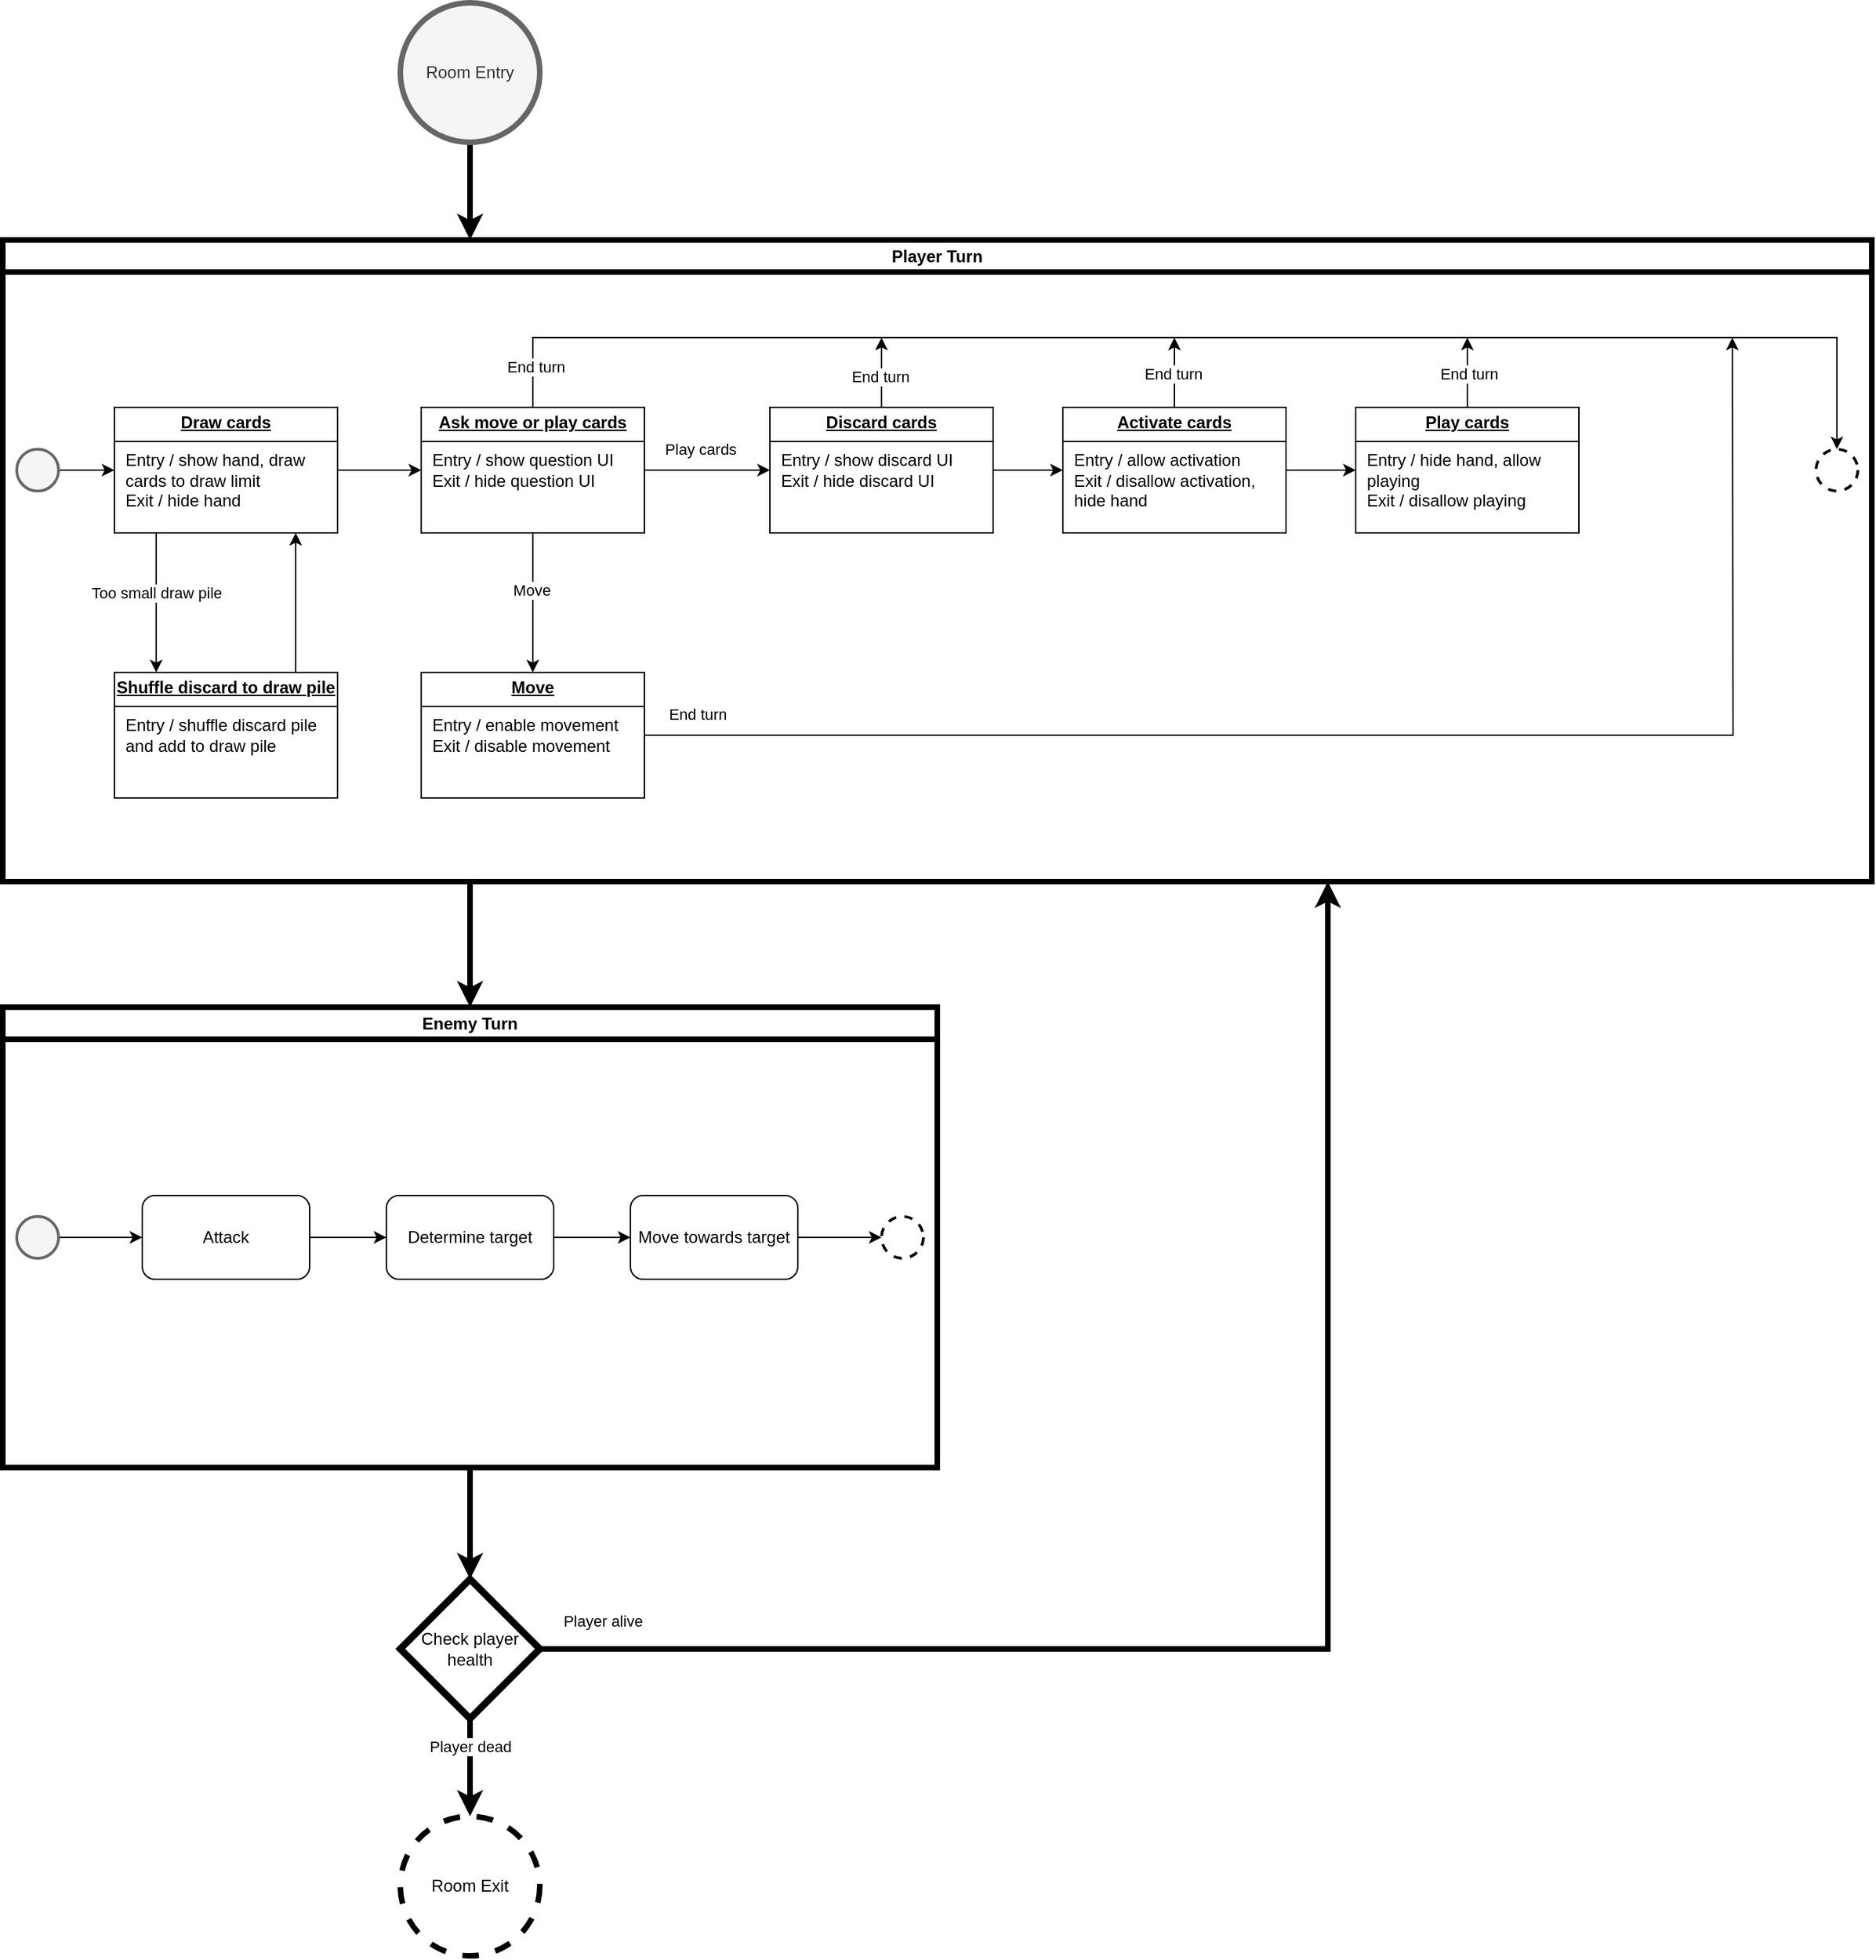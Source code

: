 <mxfile version="24.4.13" type="device">
  <diagram name="Page-1" id="WPhr7bWVmHI63rTDE0w2">
    <mxGraphModel dx="2954" dy="1244" grid="1" gridSize="10" guides="1" tooltips="1" connect="1" arrows="1" fold="1" page="1" pageScale="1" pageWidth="827" pageHeight="1169" math="0" shadow="0">
      <root>
        <mxCell id="0" />
        <mxCell id="1" parent="0" />
        <mxCell id="ipUSQYkGc788FxpGFg7F-87" style="edgeStyle=orthogonalEdgeStyle;rounded=0;orthogonalLoop=1;jettySize=auto;html=1;strokeWidth=4;" edge="1" parent="1" source="ipUSQYkGc788FxpGFg7F-1" target="ipUSQYkGc788FxpGFg7F-16">
          <mxGeometry relative="1" as="geometry">
            <Array as="points">
              <mxPoint x="395" y="270" />
              <mxPoint x="395" y="270" />
            </Array>
          </mxGeometry>
        </mxCell>
        <mxCell id="ipUSQYkGc788FxpGFg7F-1" value="Room Entry" style="strokeWidth=4;html=1;shape=mxgraph.flowchart.start_2;whiteSpace=wrap;fillColor=#f5f5f5;fontColor=#333333;strokeColor=#666666;" vertex="1" parent="1">
          <mxGeometry x="345" y="120" width="100" height="100" as="geometry" />
        </mxCell>
        <mxCell id="ipUSQYkGc788FxpGFg7F-88" style="edgeStyle=orthogonalEdgeStyle;rounded=0;orthogonalLoop=1;jettySize=auto;html=1;strokeWidth=4;" edge="1" parent="1" source="ipUSQYkGc788FxpGFg7F-16" target="ipUSQYkGc788FxpGFg7F-17">
          <mxGeometry relative="1" as="geometry">
            <Array as="points">
              <mxPoint x="395" y="780" />
              <mxPoint x="395" y="780" />
            </Array>
          </mxGeometry>
        </mxCell>
        <mxCell id="ipUSQYkGc788FxpGFg7F-16" value="Player Turn" style="swimlane;whiteSpace=wrap;html=1;strokeWidth=4;" vertex="1" parent="1">
          <mxGeometry x="60" y="290" width="1340" height="460" as="geometry">
            <mxRectangle x="60" y="290" width="140" height="30" as="alternateBounds" />
          </mxGeometry>
        </mxCell>
        <mxCell id="ipUSQYkGc788FxpGFg7F-59" style="edgeStyle=orthogonalEdgeStyle;rounded=0;orthogonalLoop=1;jettySize=auto;html=1;" edge="1" parent="ipUSQYkGc788FxpGFg7F-16" source="ipUSQYkGc788FxpGFg7F-13" target="ipUSQYkGc788FxpGFg7F-49">
          <mxGeometry relative="1" as="geometry" />
        </mxCell>
        <mxCell id="ipUSQYkGc788FxpGFg7F-13" value="" style="strokeWidth=2;html=1;shape=mxgraph.flowchart.start_2;whiteSpace=wrap;fillColor=#f5f5f5;fontColor=#333333;strokeColor=#666666;" vertex="1" parent="ipUSQYkGc788FxpGFg7F-16">
          <mxGeometry x="10" y="150" width="30" height="30" as="geometry" />
        </mxCell>
        <mxCell id="ipUSQYkGc788FxpGFg7F-14" value="" style="strokeWidth=2;html=1;shape=mxgraph.flowchart.start_2;whiteSpace=wrap;shadow=0;fillStyle=auto;dashed=1;" vertex="1" parent="ipUSQYkGc788FxpGFg7F-16">
          <mxGeometry x="1300" y="150" width="30" height="30" as="geometry" />
        </mxCell>
        <mxCell id="ipUSQYkGc788FxpGFg7F-61" style="edgeStyle=orthogonalEdgeStyle;rounded=0;orthogonalLoop=1;jettySize=auto;html=1;" edge="1" parent="ipUSQYkGc788FxpGFg7F-16" source="ipUSQYkGc788FxpGFg7F-48" target="ipUSQYkGc788FxpGFg7F-54">
          <mxGeometry relative="1" as="geometry" />
        </mxCell>
        <mxCell id="ipUSQYkGc788FxpGFg7F-62" value="Move" style="edgeLabel;html=1;align=center;verticalAlign=middle;resizable=0;points=[];" vertex="1" connectable="0" parent="ipUSQYkGc788FxpGFg7F-61">
          <mxGeometry x="-0.188" y="-1" relative="1" as="geometry">
            <mxPoint as="offset" />
          </mxGeometry>
        </mxCell>
        <mxCell id="ipUSQYkGc788FxpGFg7F-63" style="edgeStyle=orthogonalEdgeStyle;rounded=0;orthogonalLoop=1;jettySize=auto;html=1;" edge="1" parent="ipUSQYkGc788FxpGFg7F-16" source="ipUSQYkGc788FxpGFg7F-48" target="ipUSQYkGc788FxpGFg7F-55">
          <mxGeometry relative="1" as="geometry" />
        </mxCell>
        <mxCell id="ipUSQYkGc788FxpGFg7F-64" value="Play cards" style="edgeLabel;html=1;align=center;verticalAlign=middle;resizable=0;points=[];" vertex="1" connectable="0" parent="ipUSQYkGc788FxpGFg7F-63">
          <mxGeometry x="-0.222" y="-2" relative="1" as="geometry">
            <mxPoint x="5" y="-17" as="offset" />
          </mxGeometry>
        </mxCell>
        <mxCell id="ipUSQYkGc788FxpGFg7F-48" value="&lt;p style=&quot;margin:0px;margin-top:4px;text-align:center;text-decoration:underline;&quot;&gt;&lt;b&gt;Ask move or play cards&lt;/b&gt;&lt;/p&gt;&lt;hr size=&quot;1&quot; style=&quot;border-style:solid;&quot;&gt;&lt;p style=&quot;margin:0px;margin-left:8px;&quot;&gt;Entry / show question UI&lt;br&gt;&lt;/p&gt;&lt;p style=&quot;margin:0px;margin-left:8px;&quot;&gt;Exit / hide question UI&lt;/p&gt;" style="verticalAlign=top;align=left;overflow=fill;html=1;whiteSpace=wrap;" vertex="1" parent="ipUSQYkGc788FxpGFg7F-16">
          <mxGeometry x="300" y="120" width="160" height="90" as="geometry" />
        </mxCell>
        <mxCell id="ipUSQYkGc788FxpGFg7F-51" style="edgeStyle=orthogonalEdgeStyle;rounded=0;orthogonalLoop=1;jettySize=auto;html=1;" edge="1" parent="ipUSQYkGc788FxpGFg7F-16" source="ipUSQYkGc788FxpGFg7F-49" target="ipUSQYkGc788FxpGFg7F-50">
          <mxGeometry relative="1" as="geometry">
            <Array as="points">
              <mxPoint x="110" y="260" />
              <mxPoint x="110" y="260" />
            </Array>
          </mxGeometry>
        </mxCell>
        <mxCell id="ipUSQYkGc788FxpGFg7F-52" value="Too small draw pile" style="edgeLabel;html=1;align=center;verticalAlign=middle;resizable=0;points=[];" vertex="1" connectable="0" parent="ipUSQYkGc788FxpGFg7F-51">
          <mxGeometry x="-0.146" relative="1" as="geometry">
            <mxPoint as="offset" />
          </mxGeometry>
        </mxCell>
        <mxCell id="ipUSQYkGc788FxpGFg7F-60" style="edgeStyle=orthogonalEdgeStyle;rounded=0;orthogonalLoop=1;jettySize=auto;html=1;" edge="1" parent="ipUSQYkGc788FxpGFg7F-16" source="ipUSQYkGc788FxpGFg7F-49" target="ipUSQYkGc788FxpGFg7F-48">
          <mxGeometry relative="1" as="geometry" />
        </mxCell>
        <mxCell id="ipUSQYkGc788FxpGFg7F-72" style="edgeStyle=orthogonalEdgeStyle;rounded=0;orthogonalLoop=1;jettySize=auto;html=1;" edge="1" parent="ipUSQYkGc788FxpGFg7F-16" source="ipUSQYkGc788FxpGFg7F-48" target="ipUSQYkGc788FxpGFg7F-14">
          <mxGeometry relative="1" as="geometry">
            <mxPoint x="1260" y="80" as="targetPoint" />
            <Array as="points">
              <mxPoint x="380" y="70" />
              <mxPoint x="1315" y="70" />
            </Array>
          </mxGeometry>
        </mxCell>
        <mxCell id="ipUSQYkGc788FxpGFg7F-79" value="&lt;div&gt;&lt;br&gt;&lt;/div&gt;&lt;div&gt;&lt;br&gt;&lt;/div&gt;" style="edgeLabel;html=1;align=center;verticalAlign=middle;resizable=0;points=[];" vertex="1" connectable="0" parent="ipUSQYkGc788FxpGFg7F-72">
          <mxGeometry x="-0.951" relative="1" as="geometry">
            <mxPoint as="offset" />
          </mxGeometry>
        </mxCell>
        <mxCell id="ipUSQYkGc788FxpGFg7F-80" value="End turn" style="edgeLabel;html=1;align=center;verticalAlign=middle;resizable=0;points=[];" vertex="1" connectable="0" parent="ipUSQYkGc788FxpGFg7F-72">
          <mxGeometry x="-0.946" y="-2" relative="1" as="geometry">
            <mxPoint as="offset" />
          </mxGeometry>
        </mxCell>
        <mxCell id="ipUSQYkGc788FxpGFg7F-49" value="&lt;p style=&quot;margin:0px;margin-top:4px;text-align:center;text-decoration:underline;&quot;&gt;&lt;b&gt;Draw cards&lt;/b&gt;&lt;/p&gt;&lt;hr size=&quot;1&quot; style=&quot;border-style:solid;&quot;&gt;&lt;p style=&quot;margin:0px;margin-left:8px;&quot;&gt;Entry / show hand, draw cards to draw limit&lt;/p&gt;&lt;p style=&quot;margin:0px;margin-left:8px;&quot;&gt;Exit / hide hand&lt;/p&gt;" style="verticalAlign=top;align=left;overflow=fill;html=1;whiteSpace=wrap;" vertex="1" parent="ipUSQYkGc788FxpGFg7F-16">
          <mxGeometry x="80" y="120" width="160" height="90" as="geometry" />
        </mxCell>
        <mxCell id="ipUSQYkGc788FxpGFg7F-53" style="edgeStyle=orthogonalEdgeStyle;rounded=0;orthogonalLoop=1;jettySize=auto;html=1;" edge="1" parent="ipUSQYkGc788FxpGFg7F-16" source="ipUSQYkGc788FxpGFg7F-50" target="ipUSQYkGc788FxpGFg7F-49">
          <mxGeometry relative="1" as="geometry">
            <Array as="points">
              <mxPoint x="210" y="260" />
              <mxPoint x="210" y="260" />
            </Array>
          </mxGeometry>
        </mxCell>
        <mxCell id="ipUSQYkGc788FxpGFg7F-50" value="&lt;p style=&quot;margin:0px;margin-top:4px;text-align:center;text-decoration:underline;&quot;&gt;&lt;b&gt;Shuffle discard to draw pile&lt;/b&gt;&lt;/p&gt;&lt;hr size=&quot;1&quot; style=&quot;border-style:solid;&quot;&gt;&lt;p style=&quot;margin:0px;margin-left:8px;&quot;&gt;Entry / shuffle discard pile and add to draw pile&lt;/p&gt;" style="verticalAlign=top;align=left;overflow=fill;html=1;whiteSpace=wrap;" vertex="1" parent="ipUSQYkGc788FxpGFg7F-16">
          <mxGeometry x="80" y="310" width="160" height="90" as="geometry" />
        </mxCell>
        <mxCell id="ipUSQYkGc788FxpGFg7F-84" style="edgeStyle=orthogonalEdgeStyle;rounded=0;orthogonalLoop=1;jettySize=auto;html=1;" edge="1" parent="ipUSQYkGc788FxpGFg7F-16" source="ipUSQYkGc788FxpGFg7F-54">
          <mxGeometry relative="1" as="geometry">
            <mxPoint x="1240" y="70" as="targetPoint" />
          </mxGeometry>
        </mxCell>
        <mxCell id="ipUSQYkGc788FxpGFg7F-86" value="End turn" style="edgeLabel;html=1;align=center;verticalAlign=middle;resizable=0;points=[];" vertex="1" connectable="0" parent="ipUSQYkGc788FxpGFg7F-84">
          <mxGeometry x="-0.929" relative="1" as="geometry">
            <mxPoint y="-15" as="offset" />
          </mxGeometry>
        </mxCell>
        <mxCell id="ipUSQYkGc788FxpGFg7F-54" value="&lt;p style=&quot;margin:0px;margin-top:4px;text-align:center;text-decoration:underline;&quot;&gt;&lt;b&gt;Move&lt;/b&gt;&lt;/p&gt;&lt;hr size=&quot;1&quot; style=&quot;border-style:solid;&quot;&gt;&lt;p style=&quot;margin:0px;margin-left:8px;&quot;&gt;Entry / enable movement&lt;br&gt;&lt;/p&gt;&lt;p style=&quot;margin:0px;margin-left:8px;&quot;&gt;Exit / disable movement&lt;/p&gt;" style="verticalAlign=top;align=left;overflow=fill;html=1;whiteSpace=wrap;" vertex="1" parent="ipUSQYkGc788FxpGFg7F-16">
          <mxGeometry x="300" y="310" width="160" height="90" as="geometry" />
        </mxCell>
        <mxCell id="ipUSQYkGc788FxpGFg7F-66" style="edgeStyle=orthogonalEdgeStyle;rounded=0;orthogonalLoop=1;jettySize=auto;html=1;" edge="1" parent="ipUSQYkGc788FxpGFg7F-16" source="ipUSQYkGc788FxpGFg7F-55" target="ipUSQYkGc788FxpGFg7F-56">
          <mxGeometry relative="1" as="geometry" />
        </mxCell>
        <mxCell id="ipUSQYkGc788FxpGFg7F-74" style="edgeStyle=orthogonalEdgeStyle;rounded=0;orthogonalLoop=1;jettySize=auto;html=1;" edge="1" parent="ipUSQYkGc788FxpGFg7F-16" source="ipUSQYkGc788FxpGFg7F-55">
          <mxGeometry relative="1" as="geometry">
            <mxPoint x="630" y="70" as="targetPoint" />
          </mxGeometry>
        </mxCell>
        <mxCell id="ipUSQYkGc788FxpGFg7F-81" value="End turn" style="edgeLabel;html=1;align=center;verticalAlign=middle;resizable=0;points=[];" vertex="1" connectable="0" parent="ipUSQYkGc788FxpGFg7F-74">
          <mxGeometry x="-0.137" y="1" relative="1" as="geometry">
            <mxPoint as="offset" />
          </mxGeometry>
        </mxCell>
        <mxCell id="ipUSQYkGc788FxpGFg7F-55" value="&lt;p style=&quot;margin:0px;margin-top:4px;text-align:center;text-decoration:underline;&quot;&gt;&lt;b&gt;Discard cards&lt;/b&gt;&lt;/p&gt;&lt;hr size=&quot;1&quot; style=&quot;border-style:solid;&quot;&gt;&lt;p style=&quot;margin:0px;margin-left:8px;&quot;&gt;Entry / show discard UI&lt;br&gt;&lt;/p&gt;&lt;p style=&quot;margin:0px;margin-left:8px;&quot;&gt;Exit / hide discard UI&lt;/p&gt;" style="verticalAlign=top;align=left;overflow=fill;html=1;whiteSpace=wrap;" vertex="1" parent="ipUSQYkGc788FxpGFg7F-16">
          <mxGeometry x="550" y="120" width="160" height="90" as="geometry" />
        </mxCell>
        <mxCell id="ipUSQYkGc788FxpGFg7F-67" style="edgeStyle=orthogonalEdgeStyle;rounded=0;orthogonalLoop=1;jettySize=auto;html=1;" edge="1" parent="ipUSQYkGc788FxpGFg7F-16" source="ipUSQYkGc788FxpGFg7F-56" target="ipUSQYkGc788FxpGFg7F-57">
          <mxGeometry relative="1" as="geometry" />
        </mxCell>
        <mxCell id="ipUSQYkGc788FxpGFg7F-75" style="edgeStyle=orthogonalEdgeStyle;rounded=0;orthogonalLoop=1;jettySize=auto;html=1;" edge="1" parent="ipUSQYkGc788FxpGFg7F-16" source="ipUSQYkGc788FxpGFg7F-56">
          <mxGeometry relative="1" as="geometry">
            <mxPoint x="840" y="70" as="targetPoint" />
          </mxGeometry>
        </mxCell>
        <mxCell id="ipUSQYkGc788FxpGFg7F-82" value="End turn" style="edgeLabel;html=1;align=center;verticalAlign=middle;resizable=0;points=[];" vertex="1" connectable="0" parent="ipUSQYkGc788FxpGFg7F-75">
          <mxGeometry x="-0.055" y="1" relative="1" as="geometry">
            <mxPoint as="offset" />
          </mxGeometry>
        </mxCell>
        <mxCell id="ipUSQYkGc788FxpGFg7F-56" value="&lt;p style=&quot;margin:0px;margin-top:4px;text-align:center;text-decoration:underline;&quot;&gt;&lt;b&gt;Activate cards&lt;/b&gt;&lt;/p&gt;&lt;hr size=&quot;1&quot; style=&quot;border-style:solid;&quot;&gt;&lt;p style=&quot;margin:0px;margin-left:8px;&quot;&gt;Entry / allow activation&lt;br&gt;&lt;/p&gt;&lt;p style=&quot;margin:0px;margin-left:8px;&quot;&gt;Exit / disallow activation, hide hand&lt;/p&gt;" style="verticalAlign=top;align=left;overflow=fill;html=1;whiteSpace=wrap;" vertex="1" parent="ipUSQYkGc788FxpGFg7F-16">
          <mxGeometry x="760" y="120" width="160" height="90" as="geometry" />
        </mxCell>
        <mxCell id="ipUSQYkGc788FxpGFg7F-83" style="edgeStyle=orthogonalEdgeStyle;rounded=0;orthogonalLoop=1;jettySize=auto;html=1;" edge="1" parent="ipUSQYkGc788FxpGFg7F-16" source="ipUSQYkGc788FxpGFg7F-57">
          <mxGeometry relative="1" as="geometry">
            <mxPoint x="1050" y="70" as="targetPoint" />
          </mxGeometry>
        </mxCell>
        <mxCell id="ipUSQYkGc788FxpGFg7F-85" value="End turn" style="edgeLabel;html=1;align=center;verticalAlign=middle;resizable=0;points=[];" vertex="1" connectable="0" parent="ipUSQYkGc788FxpGFg7F-83">
          <mxGeometry x="-0.055" y="-1" relative="1" as="geometry">
            <mxPoint as="offset" />
          </mxGeometry>
        </mxCell>
        <mxCell id="ipUSQYkGc788FxpGFg7F-57" value="&lt;p style=&quot;margin:0px;margin-top:4px;text-align:center;text-decoration:underline;&quot;&gt;&lt;b&gt;Play cards&lt;/b&gt;&lt;/p&gt;&lt;hr size=&quot;1&quot; style=&quot;border-style:solid;&quot;&gt;&lt;p style=&quot;margin:0px;margin-left:8px;&quot;&gt;Entry / hide hand, allow playing&lt;br&gt;&lt;/p&gt;&lt;p style=&quot;margin:0px;margin-left:8px;&quot;&gt;Exit / disallow playing&lt;/p&gt;" style="verticalAlign=top;align=left;overflow=fill;html=1;whiteSpace=wrap;" vertex="1" parent="ipUSQYkGc788FxpGFg7F-16">
          <mxGeometry x="970" y="120" width="160" height="90" as="geometry" />
        </mxCell>
        <mxCell id="ipUSQYkGc788FxpGFg7F-38" style="edgeStyle=orthogonalEdgeStyle;rounded=0;orthogonalLoop=1;jettySize=auto;html=1;strokeWidth=4;" edge="1" parent="1" source="ipUSQYkGc788FxpGFg7F-17" target="ipUSQYkGc788FxpGFg7F-37">
          <mxGeometry relative="1" as="geometry" />
        </mxCell>
        <mxCell id="ipUSQYkGc788FxpGFg7F-17" value="Enemy Turn" style="swimlane;whiteSpace=wrap;html=1;strokeWidth=4;" vertex="1" parent="1">
          <mxGeometry x="60" y="840" width="670" height="330" as="geometry">
            <mxRectangle x="60" y="840" width="140" height="30" as="alternateBounds" />
          </mxGeometry>
        </mxCell>
        <mxCell id="ipUSQYkGc788FxpGFg7F-24" style="edgeStyle=orthogonalEdgeStyle;rounded=0;orthogonalLoop=1;jettySize=auto;html=1;" edge="1" parent="ipUSQYkGc788FxpGFg7F-17" source="ipUSQYkGc788FxpGFg7F-18" target="ipUSQYkGc788FxpGFg7F-21">
          <mxGeometry relative="1" as="geometry" />
        </mxCell>
        <mxCell id="ipUSQYkGc788FxpGFg7F-18" value="" style="strokeWidth=2;html=1;shape=mxgraph.flowchart.start_2;whiteSpace=wrap;fillColor=#f5f5f5;fontColor=#333333;strokeColor=#666666;" vertex="1" parent="ipUSQYkGc788FxpGFg7F-17">
          <mxGeometry x="10" y="150" width="30" height="30" as="geometry" />
        </mxCell>
        <mxCell id="ipUSQYkGc788FxpGFg7F-19" value="" style="strokeWidth=2;html=1;shape=mxgraph.flowchart.start_2;whiteSpace=wrap;shadow=0;fillStyle=auto;dashed=1;" vertex="1" parent="ipUSQYkGc788FxpGFg7F-17">
          <mxGeometry x="630" y="150" width="30" height="30" as="geometry" />
        </mxCell>
        <mxCell id="ipUSQYkGc788FxpGFg7F-25" style="edgeStyle=orthogonalEdgeStyle;rounded=0;orthogonalLoop=1;jettySize=auto;html=1;" edge="1" parent="ipUSQYkGc788FxpGFg7F-17" source="ipUSQYkGc788FxpGFg7F-21" target="ipUSQYkGc788FxpGFg7F-23">
          <mxGeometry relative="1" as="geometry" />
        </mxCell>
        <mxCell id="ipUSQYkGc788FxpGFg7F-21" value="Attack" style="rounded=1;whiteSpace=wrap;html=1;" vertex="1" parent="ipUSQYkGc788FxpGFg7F-17">
          <mxGeometry x="100" y="135" width="120" height="60" as="geometry" />
        </mxCell>
        <mxCell id="ipUSQYkGc788FxpGFg7F-27" style="edgeStyle=orthogonalEdgeStyle;rounded=0;orthogonalLoop=1;jettySize=auto;html=1;" edge="1" parent="ipUSQYkGc788FxpGFg7F-17" source="ipUSQYkGc788FxpGFg7F-22" target="ipUSQYkGc788FxpGFg7F-19">
          <mxGeometry relative="1" as="geometry" />
        </mxCell>
        <mxCell id="ipUSQYkGc788FxpGFg7F-22" value="Move towards target" style="rounded=1;whiteSpace=wrap;html=1;" vertex="1" parent="ipUSQYkGc788FxpGFg7F-17">
          <mxGeometry x="450" y="135" width="120" height="60" as="geometry" />
        </mxCell>
        <mxCell id="ipUSQYkGc788FxpGFg7F-26" style="edgeStyle=orthogonalEdgeStyle;rounded=0;orthogonalLoop=1;jettySize=auto;html=1;" edge="1" parent="ipUSQYkGc788FxpGFg7F-17" source="ipUSQYkGc788FxpGFg7F-23" target="ipUSQYkGc788FxpGFg7F-22">
          <mxGeometry relative="1" as="geometry" />
        </mxCell>
        <mxCell id="ipUSQYkGc788FxpGFg7F-23" value="Determine target" style="rounded=1;whiteSpace=wrap;html=1;" vertex="1" parent="ipUSQYkGc788FxpGFg7F-17">
          <mxGeometry x="275" y="135" width="120" height="60" as="geometry" />
        </mxCell>
        <mxCell id="ipUSQYkGc788FxpGFg7F-34" value="Room Exit" style="strokeWidth=4;html=1;shape=mxgraph.flowchart.start_2;whiteSpace=wrap;dashed=1;" vertex="1" parent="1">
          <mxGeometry x="345" y="1420" width="100" height="100" as="geometry" />
        </mxCell>
        <mxCell id="ipUSQYkGc788FxpGFg7F-39" style="edgeStyle=orthogonalEdgeStyle;rounded=0;orthogonalLoop=1;jettySize=auto;html=1;strokeWidth=4;" edge="1" parent="1" source="ipUSQYkGc788FxpGFg7F-37" target="ipUSQYkGc788FxpGFg7F-16">
          <mxGeometry relative="1" as="geometry">
            <Array as="points">
              <mxPoint x="1010" y="1300" />
              <mxPoint x="1010" y="520" />
            </Array>
          </mxGeometry>
        </mxCell>
        <mxCell id="ipUSQYkGc788FxpGFg7F-40" value="Player alive" style="edgeLabel;html=1;align=center;verticalAlign=middle;resizable=0;points=[];" vertex="1" connectable="0" parent="ipUSQYkGc788FxpGFg7F-39">
          <mxGeometry x="-0.642" y="1" relative="1" as="geometry">
            <mxPoint x="-155" y="-19" as="offset" />
          </mxGeometry>
        </mxCell>
        <mxCell id="ipUSQYkGc788FxpGFg7F-41" style="edgeStyle=orthogonalEdgeStyle;rounded=0;orthogonalLoop=1;jettySize=auto;html=1;strokeWidth=4;" edge="1" parent="1" source="ipUSQYkGc788FxpGFg7F-37" target="ipUSQYkGc788FxpGFg7F-34">
          <mxGeometry relative="1" as="geometry">
            <Array as="points">
              <mxPoint x="395" y="1400" />
              <mxPoint x="395" y="1400" />
            </Array>
          </mxGeometry>
        </mxCell>
        <mxCell id="ipUSQYkGc788FxpGFg7F-42" value="Player dead" style="edgeLabel;html=1;align=center;verticalAlign=middle;resizable=0;points=[];" vertex="1" connectable="0" parent="ipUSQYkGc788FxpGFg7F-41">
          <mxGeometry x="-0.87" y="1" relative="1" as="geometry">
            <mxPoint x="-1" y="15" as="offset" />
          </mxGeometry>
        </mxCell>
        <mxCell id="ipUSQYkGc788FxpGFg7F-37" value="Check player health" style="strokeWidth=5;html=1;shape=mxgraph.flowchart.decision;whiteSpace=wrap;" vertex="1" parent="1">
          <mxGeometry x="345" y="1250" width="100" height="100" as="geometry" />
        </mxCell>
      </root>
    </mxGraphModel>
  </diagram>
</mxfile>
